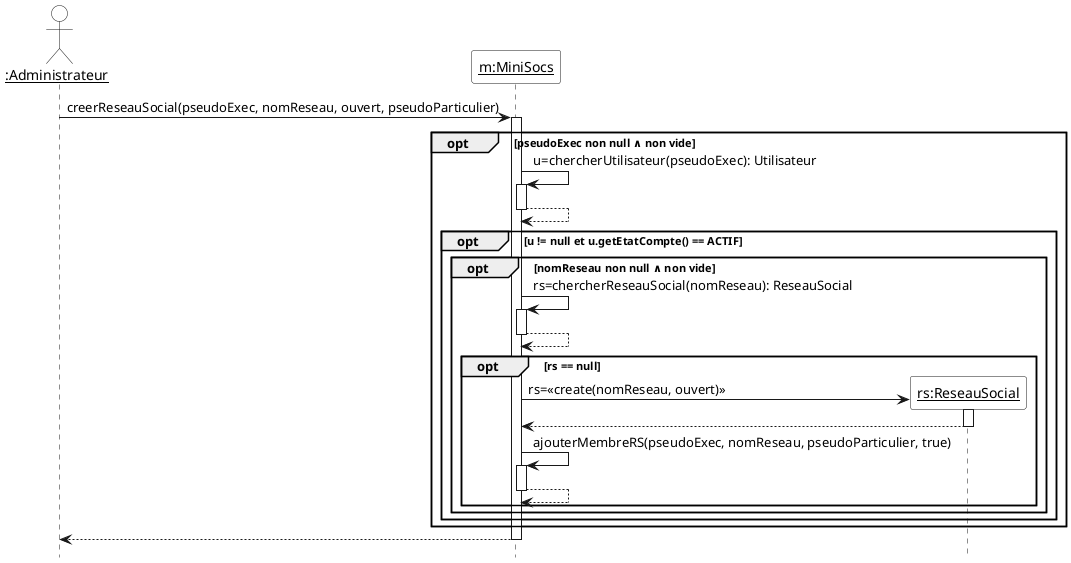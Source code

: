 @startuml

'Diagramme de séquence (PlantUML)'

'Configuration charte graphique'
hide footbox
skinparam sequenceParticipantBackgroundColor White
skinparam sequenceActorBackgroundColor White

'Déclaration des acteurs et des participants (déjà existants avant la séquence)'
actor "__:Administrateur__" as admin
participant "__m:MiniSocs__" as m

'Séquence avec les messages, les créations de participants, etc.'
admin -> m ++ : creerReseauSocial(pseudoExec, nomReseau, ouvert, pseudoParticulier)
opt pseudoExec non null ∧ non vide
  m -> m ++ : u=chercherUtilisateur(pseudoExec): Utilisateur
  return
  opt u != null et u.getEtatCompte() == ACTIF
    opt nomReseau non null ∧ non vide
      m -> m ++ : rs=chercherReseauSocial(nomReseau): ReseauSocial
      return
      opt rs == null
        create "__rs:ReseauSocial__" as rs
        m -> "__rs:ReseauSocial__" as rs ++ : rs=<<create(nomReseau, ouvert)>>
        return
        m -> m ++ : ajouterMembreRS(pseudoExec, nomReseau, pseudoParticulier, true)
        return
      end
    end
  end
end
return

@enduml

